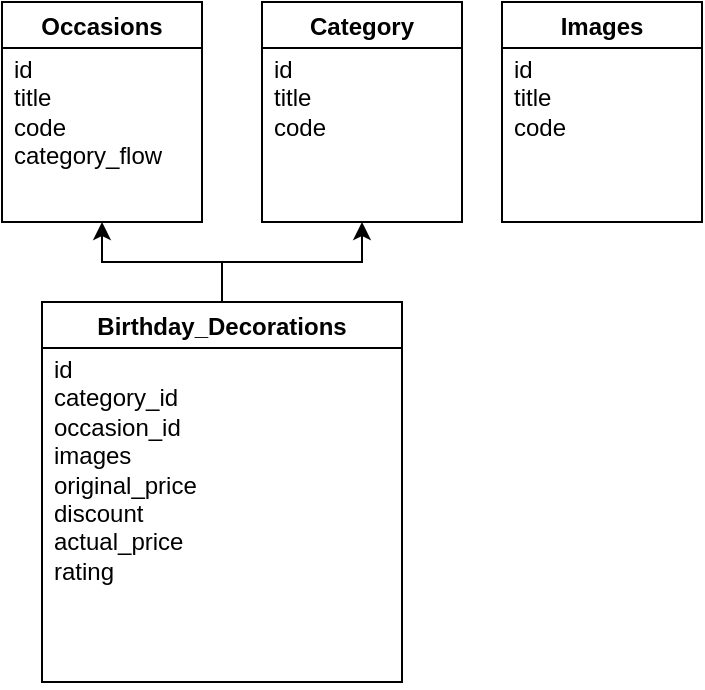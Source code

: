 <mxfile version="21.6.2" type="github">
  <diagram name="Page-1" id="efa7a0a1-bf9b-a30e-e6df-94a7791c09e9">
    <mxGraphModel dx="636" dy="442" grid="1" gridSize="10" guides="1" tooltips="1" connect="1" arrows="1" fold="1" page="1" pageScale="1" pageWidth="826" pageHeight="1169" background="none" math="0" shadow="0">
      <root>
        <mxCell id="0" />
        <mxCell id="1" parent="0" />
        <mxCell id="NcHbzmvksI0dErMpMBU--114" value="Occasions" style="swimlane;" vertex="1" parent="1">
          <mxGeometry x="10" y="20" width="100" height="110" as="geometry">
            <mxRectangle x="30" y="40" width="100" height="30" as="alternateBounds" />
          </mxGeometry>
        </mxCell>
        <mxCell id="NcHbzmvksI0dErMpMBU--117" value="id&lt;br&gt;title&lt;br&gt;code&lt;br&gt;category_flow" style="text;align=left;verticalAlign=top;spacingLeft=4;spacingRight=4;overflow=hidden;rotatable=0;points=[[0,0.5],[1,0.5]];portConstraint=eastwest;whiteSpace=wrap;html=1;" vertex="1" parent="NcHbzmvksI0dErMpMBU--114">
          <mxGeometry y="20" width="90" height="70" as="geometry" />
        </mxCell>
        <mxCell id="NcHbzmvksI0dErMpMBU--118" value="Category" style="swimlane;" vertex="1" parent="1">
          <mxGeometry x="140" y="20" width="100" height="110" as="geometry">
            <mxRectangle x="30" y="40" width="100" height="30" as="alternateBounds" />
          </mxGeometry>
        </mxCell>
        <mxCell id="NcHbzmvksI0dErMpMBU--119" value="id&lt;br&gt;title&lt;br&gt;code" style="text;align=left;verticalAlign=top;spacingLeft=4;spacingRight=4;overflow=hidden;rotatable=0;points=[[0,0.5],[1,0.5]];portConstraint=eastwest;whiteSpace=wrap;html=1;" vertex="1" parent="NcHbzmvksI0dErMpMBU--118">
          <mxGeometry y="20" width="90" height="80" as="geometry" />
        </mxCell>
        <mxCell id="NcHbzmvksI0dErMpMBU--122" style="edgeStyle=orthogonalEdgeStyle;rounded=0;orthogonalLoop=1;jettySize=auto;html=1;exitX=0.5;exitY=0;exitDx=0;exitDy=0;entryX=0.5;entryY=1;entryDx=0;entryDy=0;" edge="1" parent="1" source="NcHbzmvksI0dErMpMBU--120" target="NcHbzmvksI0dErMpMBU--114">
          <mxGeometry relative="1" as="geometry" />
        </mxCell>
        <mxCell id="NcHbzmvksI0dErMpMBU--123" style="edgeStyle=orthogonalEdgeStyle;rounded=0;orthogonalLoop=1;jettySize=auto;html=1;exitX=0.5;exitY=0;exitDx=0;exitDy=0;entryX=0.5;entryY=1;entryDx=0;entryDy=0;" edge="1" parent="1" source="NcHbzmvksI0dErMpMBU--120" target="NcHbzmvksI0dErMpMBU--118">
          <mxGeometry relative="1" as="geometry">
            <mxPoint x="240" y="150" as="targetPoint" />
          </mxGeometry>
        </mxCell>
        <mxCell id="NcHbzmvksI0dErMpMBU--120" value="Birthday_Decorations" style="swimlane;" vertex="1" parent="1">
          <mxGeometry x="30" y="170" width="180" height="190" as="geometry">
            <mxRectangle x="30" y="40" width="100" height="30" as="alternateBounds" />
          </mxGeometry>
        </mxCell>
        <mxCell id="NcHbzmvksI0dErMpMBU--121" value="id&lt;br&gt;category_id&lt;br&gt;occasion_id&lt;br&gt;images&lt;br&gt;original_price&lt;br&gt;discount&lt;br&gt;actual_price&lt;br&gt;rating" style="text;align=left;verticalAlign=top;spacingLeft=4;spacingRight=4;overflow=hidden;rotatable=0;points=[[0,0.5],[1,0.5]];portConstraint=eastwest;whiteSpace=wrap;html=1;" vertex="1" parent="NcHbzmvksI0dErMpMBU--120">
          <mxGeometry y="20" width="180" height="170" as="geometry" />
        </mxCell>
        <mxCell id="NcHbzmvksI0dErMpMBU--125" value="Images" style="swimlane;startSize=23;" vertex="1" parent="1">
          <mxGeometry x="260" y="20" width="100" height="110" as="geometry">
            <mxRectangle x="30" y="40" width="100" height="30" as="alternateBounds" />
          </mxGeometry>
        </mxCell>
        <mxCell id="NcHbzmvksI0dErMpMBU--126" value="id&lt;br&gt;title&lt;br&gt;code" style="text;align=left;verticalAlign=top;spacingLeft=4;spacingRight=4;overflow=hidden;rotatable=0;points=[[0,0.5],[1,0.5]];portConstraint=eastwest;whiteSpace=wrap;html=1;" vertex="1" parent="NcHbzmvksI0dErMpMBU--125">
          <mxGeometry y="20" width="90" height="80" as="geometry" />
        </mxCell>
      </root>
    </mxGraphModel>
  </diagram>
</mxfile>
